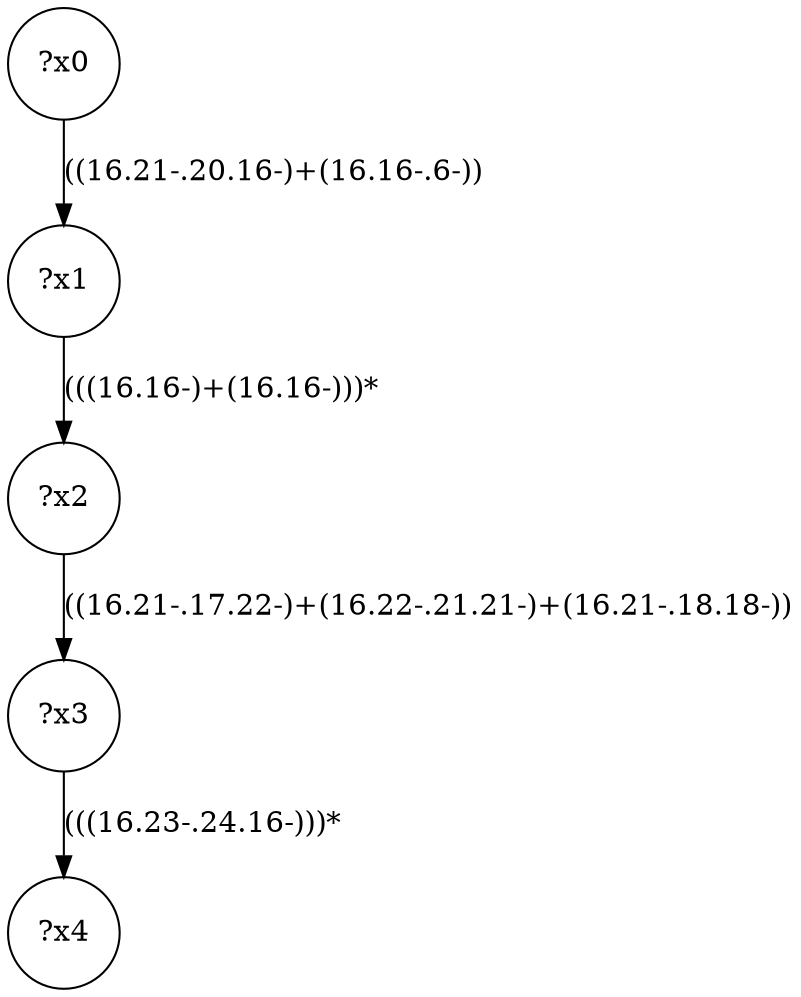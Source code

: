 digraph g {
	x0 [shape=circle, label="?x0"];
	x1 [shape=circle, label="?x1"];
	x0 -> x1 [label="((16.21-.20.16-)+(16.16-.6-))"];
	x2 [shape=circle, label="?x2"];
	x1 -> x2 [label="(((16.16-)+(16.16-)))*"];
	x3 [shape=circle, label="?x3"];
	x2 -> x3 [label="((16.21-.17.22-)+(16.22-.21.21-)+(16.21-.18.18-))"];
	x4 [shape=circle, label="?x4"];
	x3 -> x4 [label="(((16.23-.24.16-)))*"];
}
